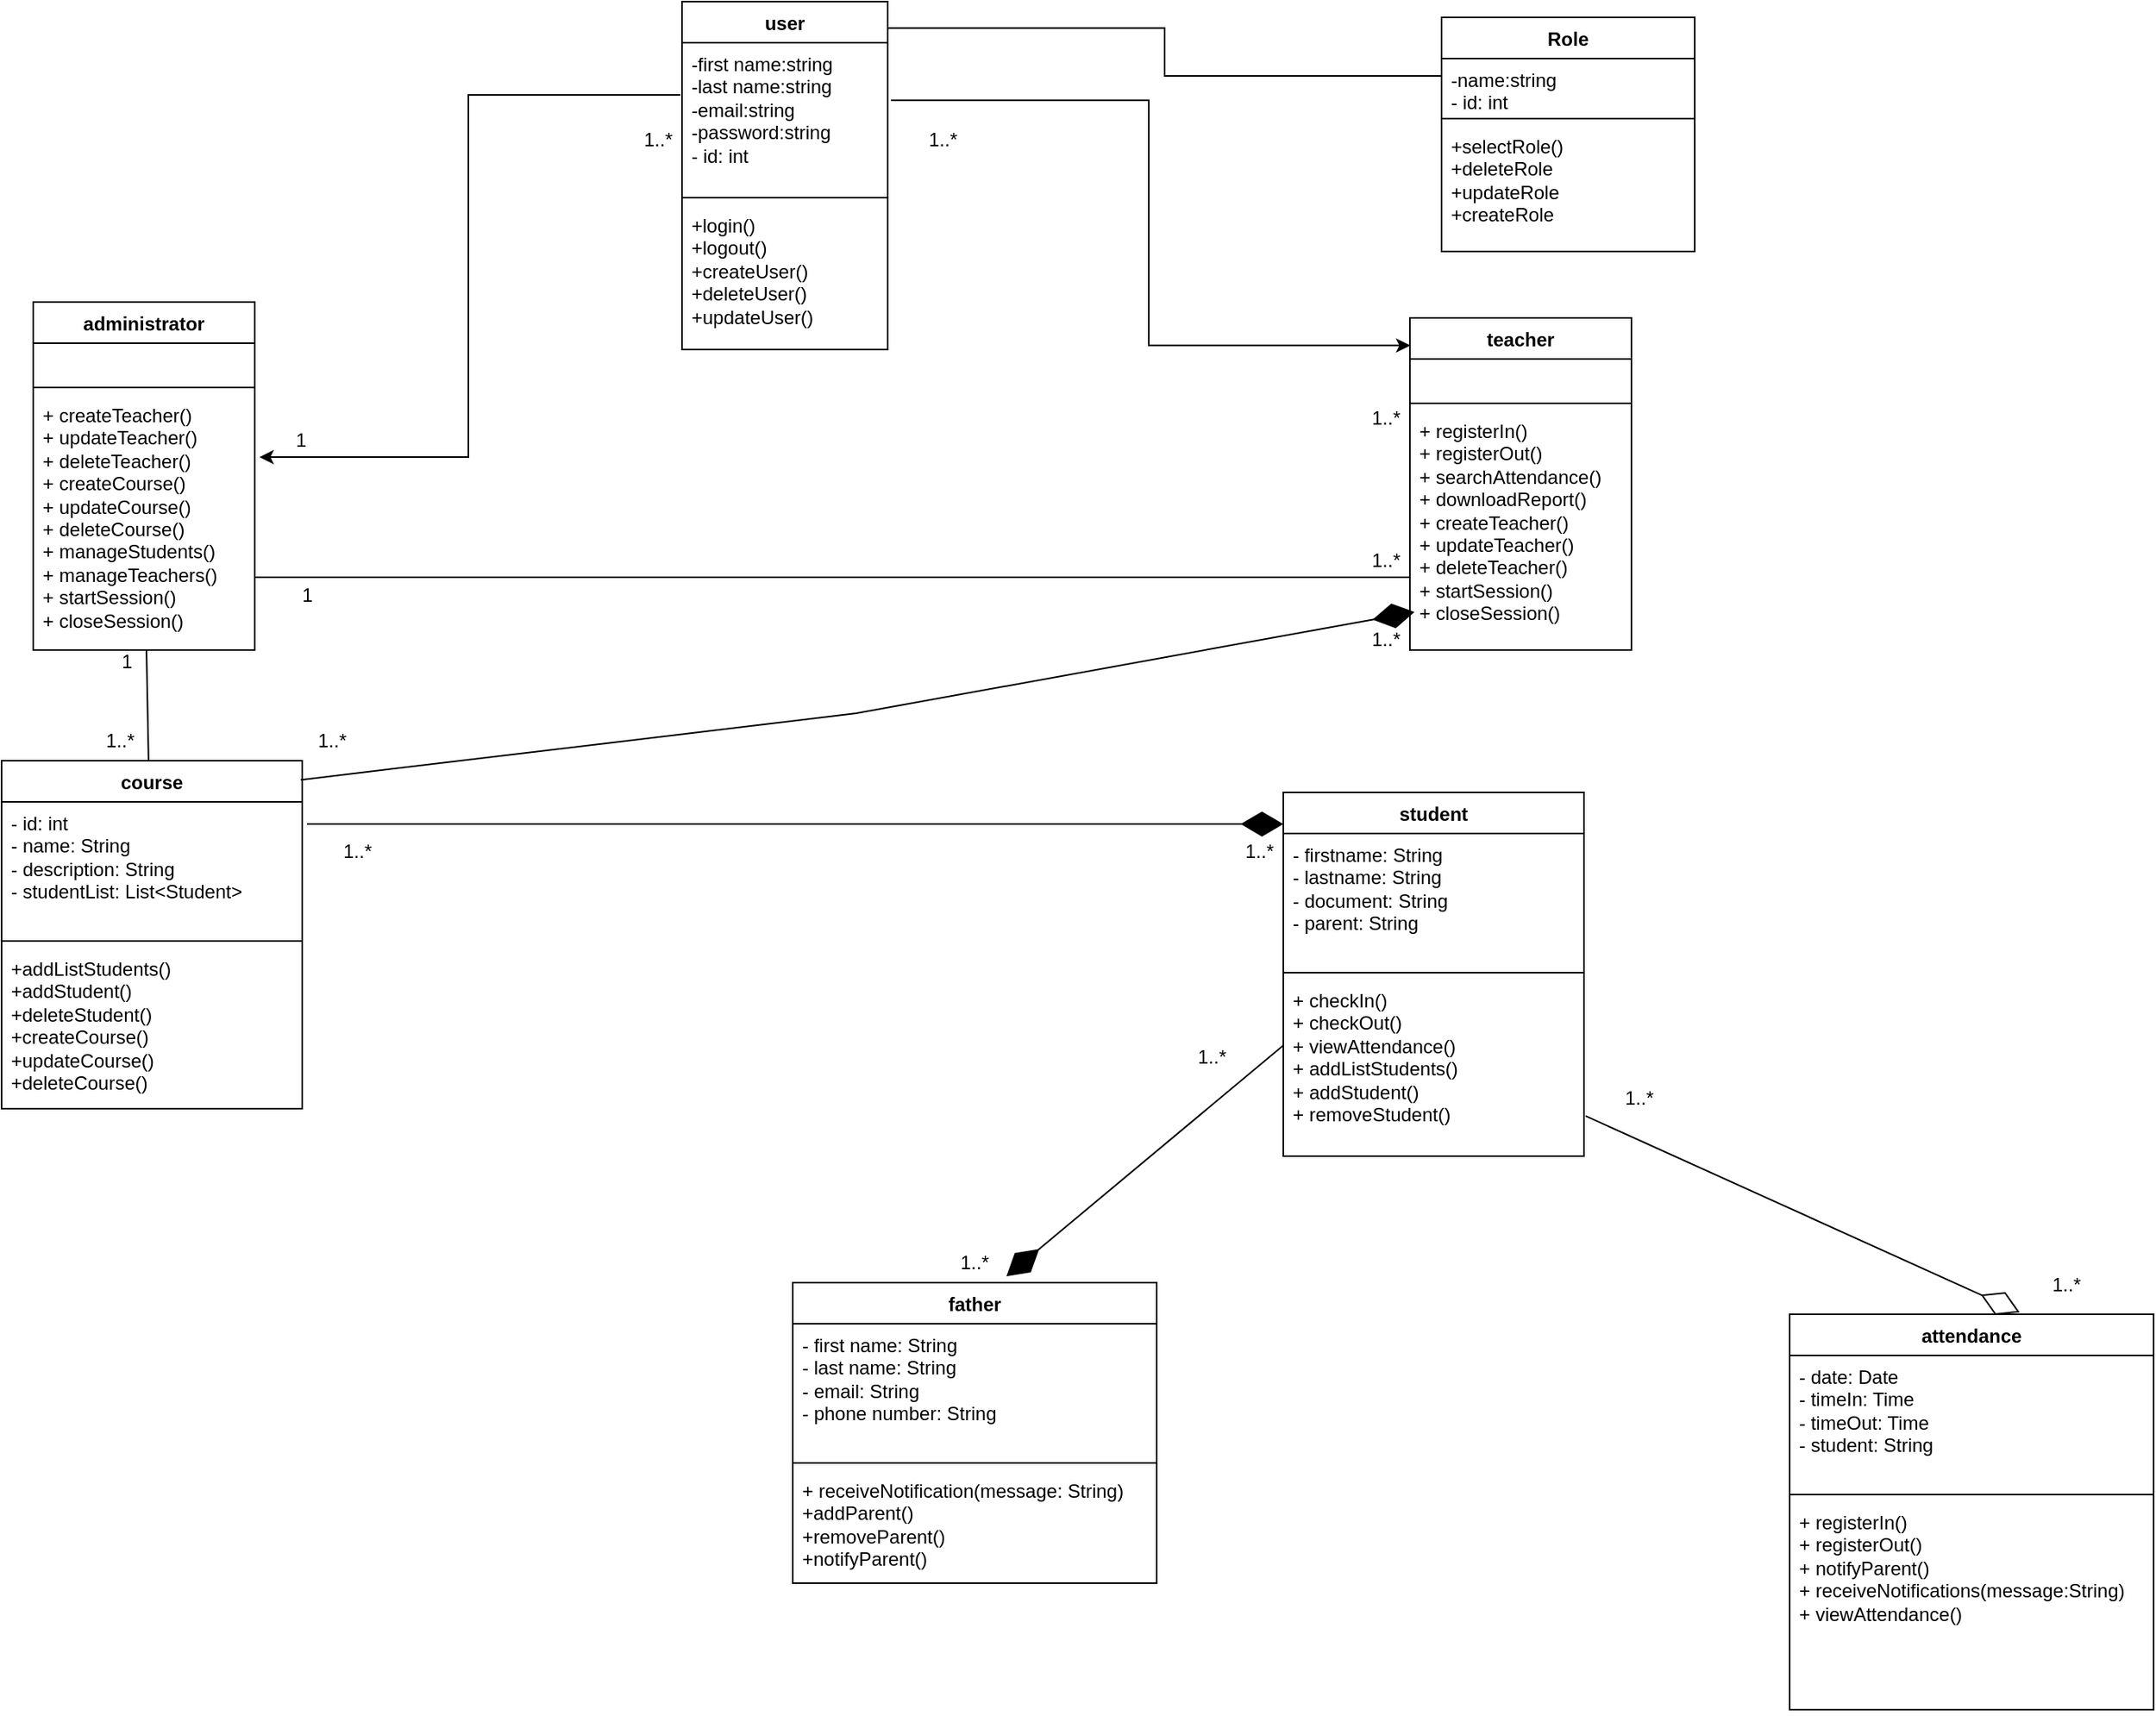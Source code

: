<mxfile version="26.1.0">
  <diagram name="Página-1" id="Q9yuTl_T9oGPcnxQe0Eb">
    <mxGraphModel dx="1434" dy="780" grid="1" gridSize="10" guides="1" tooltips="1" connect="1" arrows="1" fold="1" page="1" pageScale="1" pageWidth="827" pageHeight="1169" math="0" shadow="0">
      <root>
        <mxCell id="0" />
        <mxCell id="1" parent="0" />
        <mxCell id="gt-ZIKND5rcvb39BB-b6-108" value="user" style="swimlane;fontStyle=1;align=center;verticalAlign=top;childLayout=stackLayout;horizontal=1;startSize=26;horizontalStack=0;resizeParent=1;resizeParentMax=0;resizeLast=0;collapsible=1;marginBottom=0;whiteSpace=wrap;html=1;rotation=0;arcSize=10;" vertex="1" parent="1">
          <mxGeometry x="670" y="10" width="130" height="220" as="geometry" />
        </mxCell>
        <mxCell id="gt-ZIKND5rcvb39BB-b6-109" value="&lt;div&gt;&lt;div&gt;&lt;div&gt;-first name:string&lt;/div&gt;&lt;div&gt;-last name:string&lt;/div&gt;&lt;div&gt;-email:string&lt;/div&gt;&lt;div&gt;-password:string&lt;/div&gt;&lt;/div&gt;&lt;/div&gt;&lt;div&gt;- id: int&lt;/div&gt;" style="text;strokeColor=none;fillColor=none;align=left;verticalAlign=top;spacingLeft=4;spacingRight=4;overflow=hidden;rotatable=0;points=[[0,0.5],[1,0.5]];portConstraint=eastwest;whiteSpace=wrap;html=1;rotation=0;" vertex="1" parent="gt-ZIKND5rcvb39BB-b6-108">
          <mxGeometry y="26" width="130" height="94" as="geometry" />
        </mxCell>
        <mxCell id="gt-ZIKND5rcvb39BB-b6-110" value="" style="line;strokeWidth=1;fillColor=none;align=left;verticalAlign=middle;spacingTop=-1;spacingLeft=3;spacingRight=3;rotatable=0;labelPosition=right;points=[];portConstraint=eastwest;strokeColor=inherit;rotation=0;" vertex="1" parent="gt-ZIKND5rcvb39BB-b6-108">
          <mxGeometry y="120" width="130" height="8" as="geometry" />
        </mxCell>
        <mxCell id="gt-ZIKND5rcvb39BB-b6-111" value="&lt;div&gt;&lt;div&gt;+login()&lt;/div&gt;&lt;div&gt;+logout()&lt;/div&gt;&lt;div&gt;+createUser()&lt;/div&gt;&lt;div&gt;+deleteUser()&lt;/div&gt;&lt;div&gt;+updateUser()&lt;/div&gt;&lt;/div&gt;" style="text;strokeColor=none;fillColor=none;align=left;verticalAlign=top;spacingLeft=4;spacingRight=4;overflow=hidden;rotatable=0;points=[[0,0.5],[1,0.5]];portConstraint=eastwest;whiteSpace=wrap;html=1;rotation=0;" vertex="1" parent="gt-ZIKND5rcvb39BB-b6-108">
          <mxGeometry y="128" width="130" height="92" as="geometry" />
        </mxCell>
        <mxCell id="gt-ZIKND5rcvb39BB-b6-112" value="administrator" style="swimlane;fontStyle=1;align=center;verticalAlign=top;childLayout=stackLayout;horizontal=1;startSize=26;horizontalStack=0;resizeParent=1;resizeParentMax=0;resizeLast=0;collapsible=1;marginBottom=0;whiteSpace=wrap;html=1;rotation=0;arcSize=10;" vertex="1" parent="1">
          <mxGeometry x="260" y="200" width="140" height="220" as="geometry" />
        </mxCell>
        <mxCell id="gt-ZIKND5rcvb39BB-b6-113" value="&lt;div&gt;&lt;div&gt;&lt;br&gt;&lt;/div&gt;&lt;/div&gt;" style="text;strokeColor=none;fillColor=none;align=left;verticalAlign=top;spacingLeft=4;spacingRight=4;overflow=hidden;rotatable=0;points=[[0,0.5],[1,0.5]];portConstraint=eastwest;whiteSpace=wrap;html=1;rotation=0;" vertex="1" parent="gt-ZIKND5rcvb39BB-b6-112">
          <mxGeometry y="26" width="140" height="24" as="geometry" />
        </mxCell>
        <mxCell id="gt-ZIKND5rcvb39BB-b6-114" value="" style="line;strokeWidth=1;fillColor=none;align=left;verticalAlign=middle;spacingTop=-1;spacingLeft=3;spacingRight=3;rotatable=0;labelPosition=right;points=[];portConstraint=eastwest;strokeColor=inherit;rotation=0;" vertex="1" parent="gt-ZIKND5rcvb39BB-b6-112">
          <mxGeometry y="50" width="140" height="8" as="geometry" />
        </mxCell>
        <mxCell id="gt-ZIKND5rcvb39BB-b6-115" value="&lt;div&gt;&lt;div&gt;+ createTeacher()&lt;/div&gt;&lt;div&gt;+ updateTeacher()&lt;/div&gt;&lt;div&gt;+ deleteTeacher()&lt;/div&gt;&lt;div&gt;+ createCourse()&lt;/div&gt;&lt;div&gt;+ updateCourse()&lt;/div&gt;&lt;div&gt;+ deleteCourse()&lt;/div&gt;&lt;div&gt;+ manageStudents()&lt;/div&gt;&lt;div&gt;+ manageTeachers()&lt;/div&gt;&lt;div&gt;+ startSession()&lt;/div&gt;&lt;div&gt;+ closeSession()&lt;/div&gt;&lt;/div&gt;" style="text;strokeColor=none;fillColor=none;align=left;verticalAlign=top;spacingLeft=4;spacingRight=4;overflow=hidden;rotatable=0;points=[[0,0.5],[1,0.5]];portConstraint=eastwest;whiteSpace=wrap;html=1;rotation=0;" vertex="1" parent="gt-ZIKND5rcvb39BB-b6-112">
          <mxGeometry y="58" width="140" height="162" as="geometry" />
        </mxCell>
        <mxCell id="gt-ZIKND5rcvb39BB-b6-116" value="teacher" style="swimlane;fontStyle=1;align=center;verticalAlign=top;childLayout=stackLayout;horizontal=1;startSize=26;horizontalStack=0;resizeParent=1;resizeParentMax=0;resizeLast=0;collapsible=1;marginBottom=0;whiteSpace=wrap;html=1;rotation=0;arcSize=10;" vertex="1" parent="1">
          <mxGeometry x="1130" y="210" width="140" height="210" as="geometry" />
        </mxCell>
        <mxCell id="gt-ZIKND5rcvb39BB-b6-117" value="&lt;br&gt;&lt;div&gt;&lt;div&gt;&lt;br&gt;&lt;/div&gt;&lt;/div&gt;" style="text;strokeColor=none;fillColor=none;align=left;verticalAlign=top;spacingLeft=4;spacingRight=4;overflow=hidden;rotatable=0;points=[[0,0.5],[1,0.5]];portConstraint=eastwest;whiteSpace=wrap;html=1;rotation=0;" vertex="1" parent="gt-ZIKND5rcvb39BB-b6-116">
          <mxGeometry y="26" width="140" height="24" as="geometry" />
        </mxCell>
        <mxCell id="gt-ZIKND5rcvb39BB-b6-118" value="" style="line;strokeWidth=1;fillColor=none;align=left;verticalAlign=middle;spacingTop=-1;spacingLeft=3;spacingRight=3;rotatable=0;labelPosition=right;points=[];portConstraint=eastwest;strokeColor=inherit;rotation=0;" vertex="1" parent="gt-ZIKND5rcvb39BB-b6-116">
          <mxGeometry y="50" width="140" height="8" as="geometry" />
        </mxCell>
        <mxCell id="gt-ZIKND5rcvb39BB-b6-119" value="&lt;div&gt;+ registerIn()&lt;/div&gt;&lt;div&gt;+ registerOut()&lt;/div&gt;&lt;div&gt;+ searchAttendance()&lt;/div&gt;&lt;div&gt;+ downloadReport()&lt;/div&gt;&lt;div&gt;+ createTeacher()&lt;/div&gt;&lt;div&gt;+ updateTeacher()&lt;/div&gt;&lt;div&gt;+ deleteTeacher()&lt;/div&gt;&lt;div&gt;+ startSession()&lt;/div&gt;&lt;div&gt;+ closeSession()&lt;/div&gt;" style="text;strokeColor=none;fillColor=none;align=left;verticalAlign=top;spacingLeft=4;spacingRight=4;overflow=hidden;rotatable=0;points=[[0,0.5],[1,0.5]];portConstraint=eastwest;whiteSpace=wrap;html=1;rotation=0;" vertex="1" parent="gt-ZIKND5rcvb39BB-b6-116">
          <mxGeometry y="58" width="140" height="152" as="geometry" />
        </mxCell>
        <mxCell id="gt-ZIKND5rcvb39BB-b6-120" value="course" style="swimlane;fontStyle=1;align=center;verticalAlign=top;childLayout=stackLayout;horizontal=1;startSize=26;horizontalStack=0;resizeParent=1;resizeParentMax=0;resizeLast=0;collapsible=1;marginBottom=0;whiteSpace=wrap;html=1;rotation=0;arcSize=10;" vertex="1" parent="1">
          <mxGeometry x="240" y="490" width="190" height="220" as="geometry" />
        </mxCell>
        <mxCell id="gt-ZIKND5rcvb39BB-b6-121" value="&lt;div&gt;- id: int&lt;/div&gt;&lt;div&gt;- name: String&lt;/div&gt;&lt;div&gt;- description: String&lt;/div&gt;&lt;div&gt;- studentList: List&amp;lt;Student&amp;gt;&lt;/div&gt;" style="text;strokeColor=none;fillColor=none;align=left;verticalAlign=top;spacingLeft=4;spacingRight=4;overflow=hidden;rotatable=0;points=[[0,0.5],[1,0.5]];portConstraint=eastwest;whiteSpace=wrap;html=1;rotation=0;" vertex="1" parent="gt-ZIKND5rcvb39BB-b6-120">
          <mxGeometry y="26" width="190" height="84" as="geometry" />
        </mxCell>
        <mxCell id="gt-ZIKND5rcvb39BB-b6-122" value="" style="line;strokeWidth=1;fillColor=none;align=left;verticalAlign=middle;spacingTop=-1;spacingLeft=3;spacingRight=3;rotatable=0;labelPosition=right;points=[];portConstraint=eastwest;strokeColor=inherit;rotation=0;" vertex="1" parent="gt-ZIKND5rcvb39BB-b6-120">
          <mxGeometry y="110" width="190" height="8" as="geometry" />
        </mxCell>
        <mxCell id="gt-ZIKND5rcvb39BB-b6-123" value="&lt;div&gt;&lt;div&gt;+addListStudents()&lt;/div&gt;&lt;div&gt;+addStudent()&lt;/div&gt;&lt;div&gt;+deleteStudent()&lt;/div&gt;&lt;div&gt;+createCourse()&lt;/div&gt;&lt;div&gt;+updateCourse()&lt;/div&gt;&lt;div&gt;+deleteCourse()&lt;/div&gt;&lt;/div&gt;" style="text;strokeColor=none;fillColor=none;align=left;verticalAlign=top;spacingLeft=4;spacingRight=4;overflow=hidden;rotatable=0;points=[[0,0.5],[1,0.5]];portConstraint=eastwest;whiteSpace=wrap;html=1;rotation=0;" vertex="1" parent="gt-ZIKND5rcvb39BB-b6-120">
          <mxGeometry y="118" width="190" height="102" as="geometry" />
        </mxCell>
        <mxCell id="gt-ZIKND5rcvb39BB-b6-124" value="student" style="swimlane;fontStyle=1;align=center;verticalAlign=top;childLayout=stackLayout;horizontal=1;startSize=26;horizontalStack=0;resizeParent=1;resizeParentMax=0;resizeLast=0;collapsible=1;marginBottom=0;whiteSpace=wrap;html=1;rotation=0;arcSize=10;" vertex="1" parent="1">
          <mxGeometry x="1050" y="510" width="190" height="230" as="geometry" />
        </mxCell>
        <mxCell id="gt-ZIKND5rcvb39BB-b6-125" value="&lt;div&gt;- firstname: String&lt;/div&gt;&lt;div&gt;- lastname: String&lt;/div&gt;&lt;div&gt;- document: String&lt;/div&gt;&lt;div&gt;- parent: String&lt;/div&gt;" style="text;strokeColor=none;fillColor=none;align=left;verticalAlign=top;spacingLeft=4;spacingRight=4;overflow=hidden;rotatable=0;points=[[0,0.5],[1,0.5]];portConstraint=eastwest;whiteSpace=wrap;html=1;rotation=0;" vertex="1" parent="gt-ZIKND5rcvb39BB-b6-124">
          <mxGeometry y="26" width="190" height="84" as="geometry" />
        </mxCell>
        <mxCell id="gt-ZIKND5rcvb39BB-b6-126" value="" style="line;strokeWidth=1;fillColor=none;align=left;verticalAlign=middle;spacingTop=-1;spacingLeft=3;spacingRight=3;rotatable=0;labelPosition=right;points=[];portConstraint=eastwest;strokeColor=inherit;rotation=0;" vertex="1" parent="gt-ZIKND5rcvb39BB-b6-124">
          <mxGeometry y="110" width="190" height="8" as="geometry" />
        </mxCell>
        <mxCell id="gt-ZIKND5rcvb39BB-b6-127" value="&lt;div&gt;+ checkIn()&lt;/div&gt;&lt;div&gt;+ checkOut()&lt;/div&gt;&lt;div&gt;+ viewAttendance()&lt;/div&gt;&lt;div&gt;+ addListStudents()&lt;/div&gt;&lt;div&gt;+ addStudent()&lt;/div&gt;&lt;div&gt;+ removeStudent()&lt;/div&gt;" style="text;strokeColor=none;fillColor=none;align=left;verticalAlign=top;spacingLeft=4;spacingRight=4;overflow=hidden;rotatable=0;points=[[0,0.5],[1,0.5]];portConstraint=eastwest;whiteSpace=wrap;html=1;rotation=0;" vertex="1" parent="gt-ZIKND5rcvb39BB-b6-124">
          <mxGeometry y="118" width="190" height="112" as="geometry" />
        </mxCell>
        <mxCell id="gt-ZIKND5rcvb39BB-b6-128" value="father" style="swimlane;fontStyle=1;align=center;verticalAlign=top;childLayout=stackLayout;horizontal=1;startSize=26;horizontalStack=0;resizeParent=1;resizeParentMax=0;resizeLast=0;collapsible=1;marginBottom=0;whiteSpace=wrap;html=1;rotation=0;arcSize=10;" vertex="1" parent="1">
          <mxGeometry x="740" y="820" width="230" height="190" as="geometry" />
        </mxCell>
        <mxCell id="gt-ZIKND5rcvb39BB-b6-129" value="&lt;div&gt;- first name: String&lt;/div&gt;&lt;div&gt;- last name: String&lt;/div&gt;&lt;div&gt;- email: String&lt;/div&gt;&lt;div&gt;- phone number: String&lt;/div&gt;" style="text;strokeColor=none;fillColor=none;align=left;verticalAlign=top;spacingLeft=4;spacingRight=4;overflow=hidden;rotatable=0;points=[[0,0.5],[1,0.5]];portConstraint=eastwest;whiteSpace=wrap;html=1;rotation=0;" vertex="1" parent="gt-ZIKND5rcvb39BB-b6-128">
          <mxGeometry y="26" width="230" height="84" as="geometry" />
        </mxCell>
        <mxCell id="gt-ZIKND5rcvb39BB-b6-130" value="" style="line;strokeWidth=1;fillColor=none;align=left;verticalAlign=middle;spacingTop=-1;spacingLeft=3;spacingRight=3;rotatable=0;labelPosition=right;points=[];portConstraint=eastwest;strokeColor=inherit;rotation=0;" vertex="1" parent="gt-ZIKND5rcvb39BB-b6-128">
          <mxGeometry y="110" width="230" height="8" as="geometry" />
        </mxCell>
        <mxCell id="gt-ZIKND5rcvb39BB-b6-131" value="&lt;div&gt;+ receiveNotification(message: String)&lt;/div&gt;&lt;div&gt;+addParent()&lt;/div&gt;&lt;div&gt;+removeParent()&lt;/div&gt;&lt;div&gt;+notifyParent()&lt;/div&gt;" style="text;strokeColor=none;fillColor=none;align=left;verticalAlign=top;spacingLeft=4;spacingRight=4;overflow=hidden;rotatable=0;points=[[0,0.5],[1,0.5]];portConstraint=eastwest;whiteSpace=wrap;html=1;rotation=0;" vertex="1" parent="gt-ZIKND5rcvb39BB-b6-128">
          <mxGeometry y="118" width="230" height="72" as="geometry" />
        </mxCell>
        <mxCell id="gt-ZIKND5rcvb39BB-b6-132" value="attendance" style="swimlane;fontStyle=1;align=center;verticalAlign=top;childLayout=stackLayout;horizontal=1;startSize=26;horizontalStack=0;resizeParent=1;resizeParentMax=0;resizeLast=0;collapsible=1;marginBottom=0;whiteSpace=wrap;html=1;rotation=0;arcSize=10;" vertex="1" parent="1">
          <mxGeometry x="1370" y="840" width="230" height="250" as="geometry" />
        </mxCell>
        <mxCell id="gt-ZIKND5rcvb39BB-b6-133" value="&lt;div&gt;- date: Date&lt;/div&gt;&lt;div&gt;- timeIn: Time&lt;/div&gt;&lt;div&gt;- timeOut: Time&lt;/div&gt;&lt;div&gt;- student: String&lt;/div&gt;" style="text;strokeColor=none;fillColor=none;align=left;verticalAlign=top;spacingLeft=4;spacingRight=4;overflow=hidden;rotatable=0;points=[[0,0.5],[1,0.5]];portConstraint=eastwest;whiteSpace=wrap;html=1;rotation=0;" vertex="1" parent="gt-ZIKND5rcvb39BB-b6-132">
          <mxGeometry y="26" width="230" height="84" as="geometry" />
        </mxCell>
        <mxCell id="gt-ZIKND5rcvb39BB-b6-134" value="" style="line;strokeWidth=1;fillColor=none;align=left;verticalAlign=middle;spacingTop=-1;spacingLeft=3;spacingRight=3;rotatable=0;labelPosition=right;points=[];portConstraint=eastwest;strokeColor=inherit;rotation=0;" vertex="1" parent="gt-ZIKND5rcvb39BB-b6-132">
          <mxGeometry y="110" width="230" height="8" as="geometry" />
        </mxCell>
        <mxCell id="gt-ZIKND5rcvb39BB-b6-135" value="&lt;div&gt;+ registerIn()&lt;/div&gt;&lt;div&gt;+ registerOut()&lt;/div&gt;&lt;div&gt;+ notifyParent()&lt;/div&gt;&lt;div&gt;+ receiveNotifications(message:String)&lt;/div&gt;&lt;div&gt;+ viewAttendance()&lt;/div&gt;" style="text;strokeColor=none;fillColor=none;align=left;verticalAlign=top;spacingLeft=4;spacingRight=4;overflow=hidden;rotatable=0;points=[[0,0.5],[1,0.5]];portConstraint=eastwest;whiteSpace=wrap;html=1;rotation=0;" vertex="1" parent="gt-ZIKND5rcvb39BB-b6-132">
          <mxGeometry y="118" width="230" height="132" as="geometry" />
        </mxCell>
        <mxCell id="gt-ZIKND5rcvb39BB-b6-136" style="edgeStyle=orthogonalEdgeStyle;rounded=0;orthogonalLoop=1;jettySize=auto;html=1;entryX=1.021;entryY=0.247;entryDx=0;entryDy=0;entryPerimeter=0;exitX=-0.008;exitY=0.351;exitDx=0;exitDy=0;exitPerimeter=0;" edge="1" parent="1" source="gt-ZIKND5rcvb39BB-b6-109" target="gt-ZIKND5rcvb39BB-b6-115">
          <mxGeometry relative="1" as="geometry">
            <mxPoint x="440" y="120" as="sourcePoint" />
          </mxGeometry>
        </mxCell>
        <mxCell id="gt-ZIKND5rcvb39BB-b6-138" value="" style="endArrow=none;html=1;rounded=0;" edge="1" parent="1" source="gt-ZIKND5rcvb39BB-b6-120" target="gt-ZIKND5rcvb39BB-b6-115">
          <mxGeometry width="50" height="50" relative="1" as="geometry">
            <mxPoint x="650" y="550" as="sourcePoint" />
            <mxPoint x="700" y="500" as="targetPoint" />
          </mxGeometry>
        </mxCell>
        <mxCell id="gt-ZIKND5rcvb39BB-b6-139" value="" style="line;strokeWidth=1;fillColor=none;align=left;verticalAlign=middle;spacingTop=-1;spacingLeft=3;spacingRight=3;rotatable=0;labelPosition=right;points=[];portConstraint=eastwest;strokeColor=inherit;" vertex="1" parent="1">
          <mxGeometry x="400" y="370" width="730" height="8" as="geometry" />
        </mxCell>
        <mxCell id="gt-ZIKND5rcvb39BB-b6-140" value="1" style="text;strokeColor=none;fillColor=none;align=left;verticalAlign=middle;spacingTop=-1;spacingLeft=4;spacingRight=4;rotatable=0;labelPosition=right;points=[];portConstraint=eastwest;" vertex="1" parent="1">
          <mxGeometry x="400" y="280" width="20" height="14" as="geometry" />
        </mxCell>
        <mxCell id="gt-ZIKND5rcvb39BB-b6-141" value="1" style="text;strokeColor=none;fillColor=none;align=left;verticalAlign=middle;spacingTop=-1;spacingLeft=4;spacingRight=4;rotatable=0;labelPosition=right;points=[];portConstraint=eastwest;" vertex="1" parent="1">
          <mxGeometry x="404" y="378" width="20" height="14" as="geometry" />
        </mxCell>
        <mxCell id="gt-ZIKND5rcvb39BB-b6-142" value="1" style="text;strokeColor=none;fillColor=none;align=left;verticalAlign=middle;spacingTop=-1;spacingLeft=4;spacingRight=4;rotatable=0;labelPosition=right;points=[];portConstraint=eastwest;" vertex="1" parent="1">
          <mxGeometry x="290" y="420" width="20" height="14" as="geometry" />
        </mxCell>
        <mxCell id="gt-ZIKND5rcvb39BB-b6-143" value="1..*" style="text;strokeColor=none;fillColor=none;align=left;verticalAlign=middle;spacingTop=-1;spacingLeft=4;spacingRight=4;rotatable=0;labelPosition=right;points=[];portConstraint=eastwest;" vertex="1" parent="1">
          <mxGeometry x="620" y="90" width="20" height="14" as="geometry" />
        </mxCell>
        <mxCell id="gt-ZIKND5rcvb39BB-b6-144" value="1..*" style="text;strokeColor=none;fillColor=none;align=left;verticalAlign=middle;spacingTop=-1;spacingLeft=4;spacingRight=4;rotatable=0;labelPosition=right;points=[];portConstraint=eastwest;" vertex="1" parent="1">
          <mxGeometry x="800" y="90" width="20" height="14" as="geometry" />
        </mxCell>
        <mxCell id="gt-ZIKND5rcvb39BB-b6-145" value="1..*" style="text;strokeColor=none;fillColor=none;align=left;verticalAlign=middle;spacingTop=-1;spacingLeft=4;spacingRight=4;rotatable=0;labelPosition=right;points=[];portConstraint=eastwest;" vertex="1" parent="1">
          <mxGeometry x="1080" y="266" width="20" height="14" as="geometry" />
        </mxCell>
        <mxCell id="gt-ZIKND5rcvb39BB-b6-146" value="1..*" style="text;strokeColor=none;fillColor=none;align=left;verticalAlign=middle;spacingTop=-1;spacingLeft=4;spacingRight=4;rotatable=0;labelPosition=right;points=[];portConstraint=eastwest;" vertex="1" parent="1">
          <mxGeometry x="1080" y="356" width="20" height="14" as="geometry" />
        </mxCell>
        <mxCell id="gt-ZIKND5rcvb39BB-b6-147" value="1..*" style="text;strokeColor=none;fillColor=none;align=left;verticalAlign=middle;spacingTop=-1;spacingLeft=4;spacingRight=4;rotatable=0;labelPosition=right;points=[];portConstraint=eastwest;" vertex="1" parent="1">
          <mxGeometry x="1080" y="406" width="20" height="14" as="geometry" />
        </mxCell>
        <mxCell id="gt-ZIKND5rcvb39BB-b6-148" value="1..*" style="text;strokeColor=none;fillColor=none;align=left;verticalAlign=middle;spacingTop=-1;spacingLeft=4;spacingRight=4;rotatable=0;labelPosition=right;points=[];portConstraint=eastwest;" vertex="1" parent="1">
          <mxGeometry x="414" y="470" width="20" height="14" as="geometry" />
        </mxCell>
        <mxCell id="gt-ZIKND5rcvb39BB-b6-149" value="1..*" style="text;strokeColor=none;fillColor=none;align=left;verticalAlign=middle;spacingTop=-1;spacingLeft=4;spacingRight=4;rotatable=0;labelPosition=right;points=[];portConstraint=eastwest;" vertex="1" parent="1">
          <mxGeometry x="430" y="540" width="20" height="14" as="geometry" />
        </mxCell>
        <mxCell id="gt-ZIKND5rcvb39BB-b6-150" value="1..*" style="text;strokeColor=none;fillColor=none;align=left;verticalAlign=middle;spacingTop=-1;spacingLeft=4;spacingRight=4;rotatable=0;labelPosition=right;points=[];portConstraint=eastwest;" vertex="1" parent="1">
          <mxGeometry x="820" y="800" width="20" height="14" as="geometry" />
        </mxCell>
        <mxCell id="gt-ZIKND5rcvb39BB-b6-151" value="1..*" style="text;strokeColor=none;fillColor=none;align=left;verticalAlign=middle;spacingTop=-1;spacingLeft=4;spacingRight=4;rotatable=0;labelPosition=right;points=[];portConstraint=eastwest;" vertex="1" parent="1">
          <mxGeometry x="970" y="670" width="20" height="14" as="geometry" />
        </mxCell>
        <mxCell id="gt-ZIKND5rcvb39BB-b6-152" value="1..*" style="text;strokeColor=none;fillColor=none;align=left;verticalAlign=middle;spacingTop=-1;spacingLeft=4;spacingRight=4;rotatable=0;labelPosition=right;points=[];portConstraint=eastwest;" vertex="1" parent="1">
          <mxGeometry x="1240" y="696" width="20" height="14" as="geometry" />
        </mxCell>
        <mxCell id="gt-ZIKND5rcvb39BB-b6-153" value="1..*" style="text;strokeColor=none;fillColor=none;align=left;verticalAlign=middle;spacingTop=-1;spacingLeft=4;spacingRight=4;rotatable=0;labelPosition=right;points=[];portConstraint=eastwest;" vertex="1" parent="1">
          <mxGeometry x="1510" y="814" width="20" height="14" as="geometry" />
        </mxCell>
        <mxCell id="gt-ZIKND5rcvb39BB-b6-154" value="1..*" style="text;strokeColor=none;fillColor=none;align=left;verticalAlign=middle;spacingTop=-1;spacingLeft=4;spacingRight=4;rotatable=0;labelPosition=right;points=[];portConstraint=eastwest;" vertex="1" parent="1">
          <mxGeometry x="1000" y="540" width="20" height="14" as="geometry" />
        </mxCell>
        <mxCell id="gt-ZIKND5rcvb39BB-b6-155" value="1..*" style="text;strokeColor=none;fillColor=none;align=left;verticalAlign=middle;spacingTop=-1;spacingLeft=4;spacingRight=4;rotatable=0;labelPosition=right;points=[];portConstraint=eastwest;" vertex="1" parent="1">
          <mxGeometry x="280" y="470" width="20" height="14" as="geometry" />
        </mxCell>
        <mxCell id="gt-ZIKND5rcvb39BB-b6-156" value="" style="endArrow=diamondThin;endFill=1;endSize=24;html=1;rounded=0;entryX=0.021;entryY=0.842;entryDx=0;entryDy=0;entryPerimeter=0;exitX=0.995;exitY=0.055;exitDx=0;exitDy=0;exitPerimeter=0;" edge="1" parent="1" source="gt-ZIKND5rcvb39BB-b6-120" target="gt-ZIKND5rcvb39BB-b6-119">
          <mxGeometry width="160" relative="1" as="geometry">
            <mxPoint x="830" y="480" as="sourcePoint" />
            <mxPoint x="750" y="490" as="targetPoint" />
            <Array as="points">
              <mxPoint x="780" y="460" />
            </Array>
          </mxGeometry>
        </mxCell>
        <mxCell id="gt-ZIKND5rcvb39BB-b6-157" value="" style="endArrow=diamondThin;endFill=1;endSize=24;html=1;rounded=0;entryX=0;entryY=0.087;entryDx=0;entryDy=0;entryPerimeter=0;exitX=1.016;exitY=0.167;exitDx=0;exitDy=0;exitPerimeter=0;" edge="1" parent="1" source="gt-ZIKND5rcvb39BB-b6-121" target="gt-ZIKND5rcvb39BB-b6-124">
          <mxGeometry width="160" relative="1" as="geometry">
            <mxPoint x="810" y="580" as="sourcePoint" />
            <mxPoint x="750" y="640" as="targetPoint" />
          </mxGeometry>
        </mxCell>
        <mxCell id="gt-ZIKND5rcvb39BB-b6-158" value="" style="endArrow=diamondThin;endFill=1;endSize=24;html=1;rounded=0;entryX=0.587;entryY=-0.021;entryDx=0;entryDy=0;entryPerimeter=0;exitX=0;exitY=0.375;exitDx=0;exitDy=0;exitPerimeter=0;" edge="1" parent="1" source="gt-ZIKND5rcvb39BB-b6-127" target="gt-ZIKND5rcvb39BB-b6-128">
          <mxGeometry width="160" relative="1" as="geometry">
            <mxPoint x="870" y="710" as="sourcePoint" />
            <mxPoint x="960" y="700" as="targetPoint" />
          </mxGeometry>
        </mxCell>
        <mxCell id="gt-ZIKND5rcvb39BB-b6-159" value="" style="endArrow=diamondThin;endFill=0;endSize=24;html=1;rounded=0;exitX=1.005;exitY=0.773;exitDx=0;exitDy=0;exitPerimeter=0;entryX=0.632;entryY=-0.005;entryDx=0;entryDy=0;entryPerimeter=0;" edge="1" parent="1" source="gt-ZIKND5rcvb39BB-b6-127" target="gt-ZIKND5rcvb39BB-b6-132">
          <mxGeometry width="160" relative="1" as="geometry">
            <mxPoint x="1270" y="770" as="sourcePoint" />
            <mxPoint x="1430" y="770" as="targetPoint" />
          </mxGeometry>
        </mxCell>
        <mxCell id="gt-ZIKND5rcvb39BB-b6-160" style="edgeStyle=orthogonalEdgeStyle;rounded=0;orthogonalLoop=1;jettySize=auto;html=1;entryX=0.002;entryY=0.083;entryDx=0;entryDy=0;entryPerimeter=0;exitX=1.016;exitY=0.387;exitDx=0;exitDy=0;exitPerimeter=0;" edge="1" parent="1" source="gt-ZIKND5rcvb39BB-b6-109" target="gt-ZIKND5rcvb39BB-b6-116">
          <mxGeometry relative="1" as="geometry">
            <mxPoint x="1156" y="79" as="sourcePoint" />
            <mxPoint x="890" y="308" as="targetPoint" />
          </mxGeometry>
        </mxCell>
        <mxCell id="gt-ZIKND5rcvb39BB-b6-161" value="Role" style="swimlane;fontStyle=1;align=center;verticalAlign=top;childLayout=stackLayout;horizontal=1;startSize=26;horizontalStack=0;resizeParent=1;resizeParentMax=0;resizeLast=0;collapsible=1;marginBottom=0;whiteSpace=wrap;html=1;" vertex="1" parent="1">
          <mxGeometry x="1150" y="20" width="160" height="148" as="geometry" />
        </mxCell>
        <mxCell id="gt-ZIKND5rcvb39BB-b6-162" value="-name:string&lt;div&gt;- id: int&lt;/div&gt;" style="text;strokeColor=none;fillColor=none;align=left;verticalAlign=top;spacingLeft=4;spacingRight=4;overflow=hidden;rotatable=0;points=[[0,0.5],[1,0.5]];portConstraint=eastwest;whiteSpace=wrap;html=1;" vertex="1" parent="gt-ZIKND5rcvb39BB-b6-161">
          <mxGeometry y="26" width="160" height="34" as="geometry" />
        </mxCell>
        <mxCell id="gt-ZIKND5rcvb39BB-b6-163" value="" style="line;strokeWidth=1;fillColor=none;align=left;verticalAlign=middle;spacingTop=-1;spacingLeft=3;spacingRight=3;rotatable=0;labelPosition=right;points=[];portConstraint=eastwest;strokeColor=inherit;" vertex="1" parent="gt-ZIKND5rcvb39BB-b6-161">
          <mxGeometry y="60" width="160" height="8" as="geometry" />
        </mxCell>
        <mxCell id="gt-ZIKND5rcvb39BB-b6-164" value="&lt;div&gt;+selectRole()&lt;/div&gt;&lt;div&gt;+deleteRole&lt;/div&gt;&lt;div&gt;+updateRole&lt;/div&gt;&lt;div&gt;+createRole&lt;/div&gt;" style="text;strokeColor=none;fillColor=none;align=left;verticalAlign=top;spacingLeft=4;spacingRight=4;overflow=hidden;rotatable=0;points=[[0,0.5],[1,0.5]];portConstraint=eastwest;whiteSpace=wrap;html=1;" vertex="1" parent="gt-ZIKND5rcvb39BB-b6-161">
          <mxGeometry y="68" width="160" height="80" as="geometry" />
        </mxCell>
        <mxCell id="gt-ZIKND5rcvb39BB-b6-165" value="" style="endArrow=none;html=1;edgeStyle=orthogonalEdgeStyle;rounded=0;entryX=0;entryY=0.25;entryDx=0;entryDy=0;exitX=1;exitY=0.076;exitDx=0;exitDy=0;exitPerimeter=0;" edge="1" parent="1" source="gt-ZIKND5rcvb39BB-b6-108" target="gt-ZIKND5rcvb39BB-b6-161">
          <mxGeometry relative="1" as="geometry">
            <mxPoint x="900" y="40" as="sourcePoint" />
            <mxPoint x="1060" y="40" as="targetPoint" />
          </mxGeometry>
        </mxCell>
      </root>
    </mxGraphModel>
  </diagram>
</mxfile>
